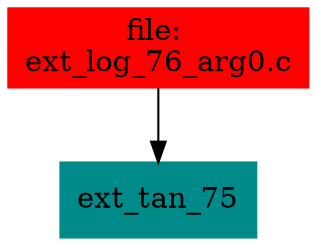 digraph G {
node [shape=box]

0 [label="file: 
ext_log_76_arg0.c",color=red, style=filled]
1 [label="ext_tan_75",color=cyan4, style=filled]
0 -> 1


}

